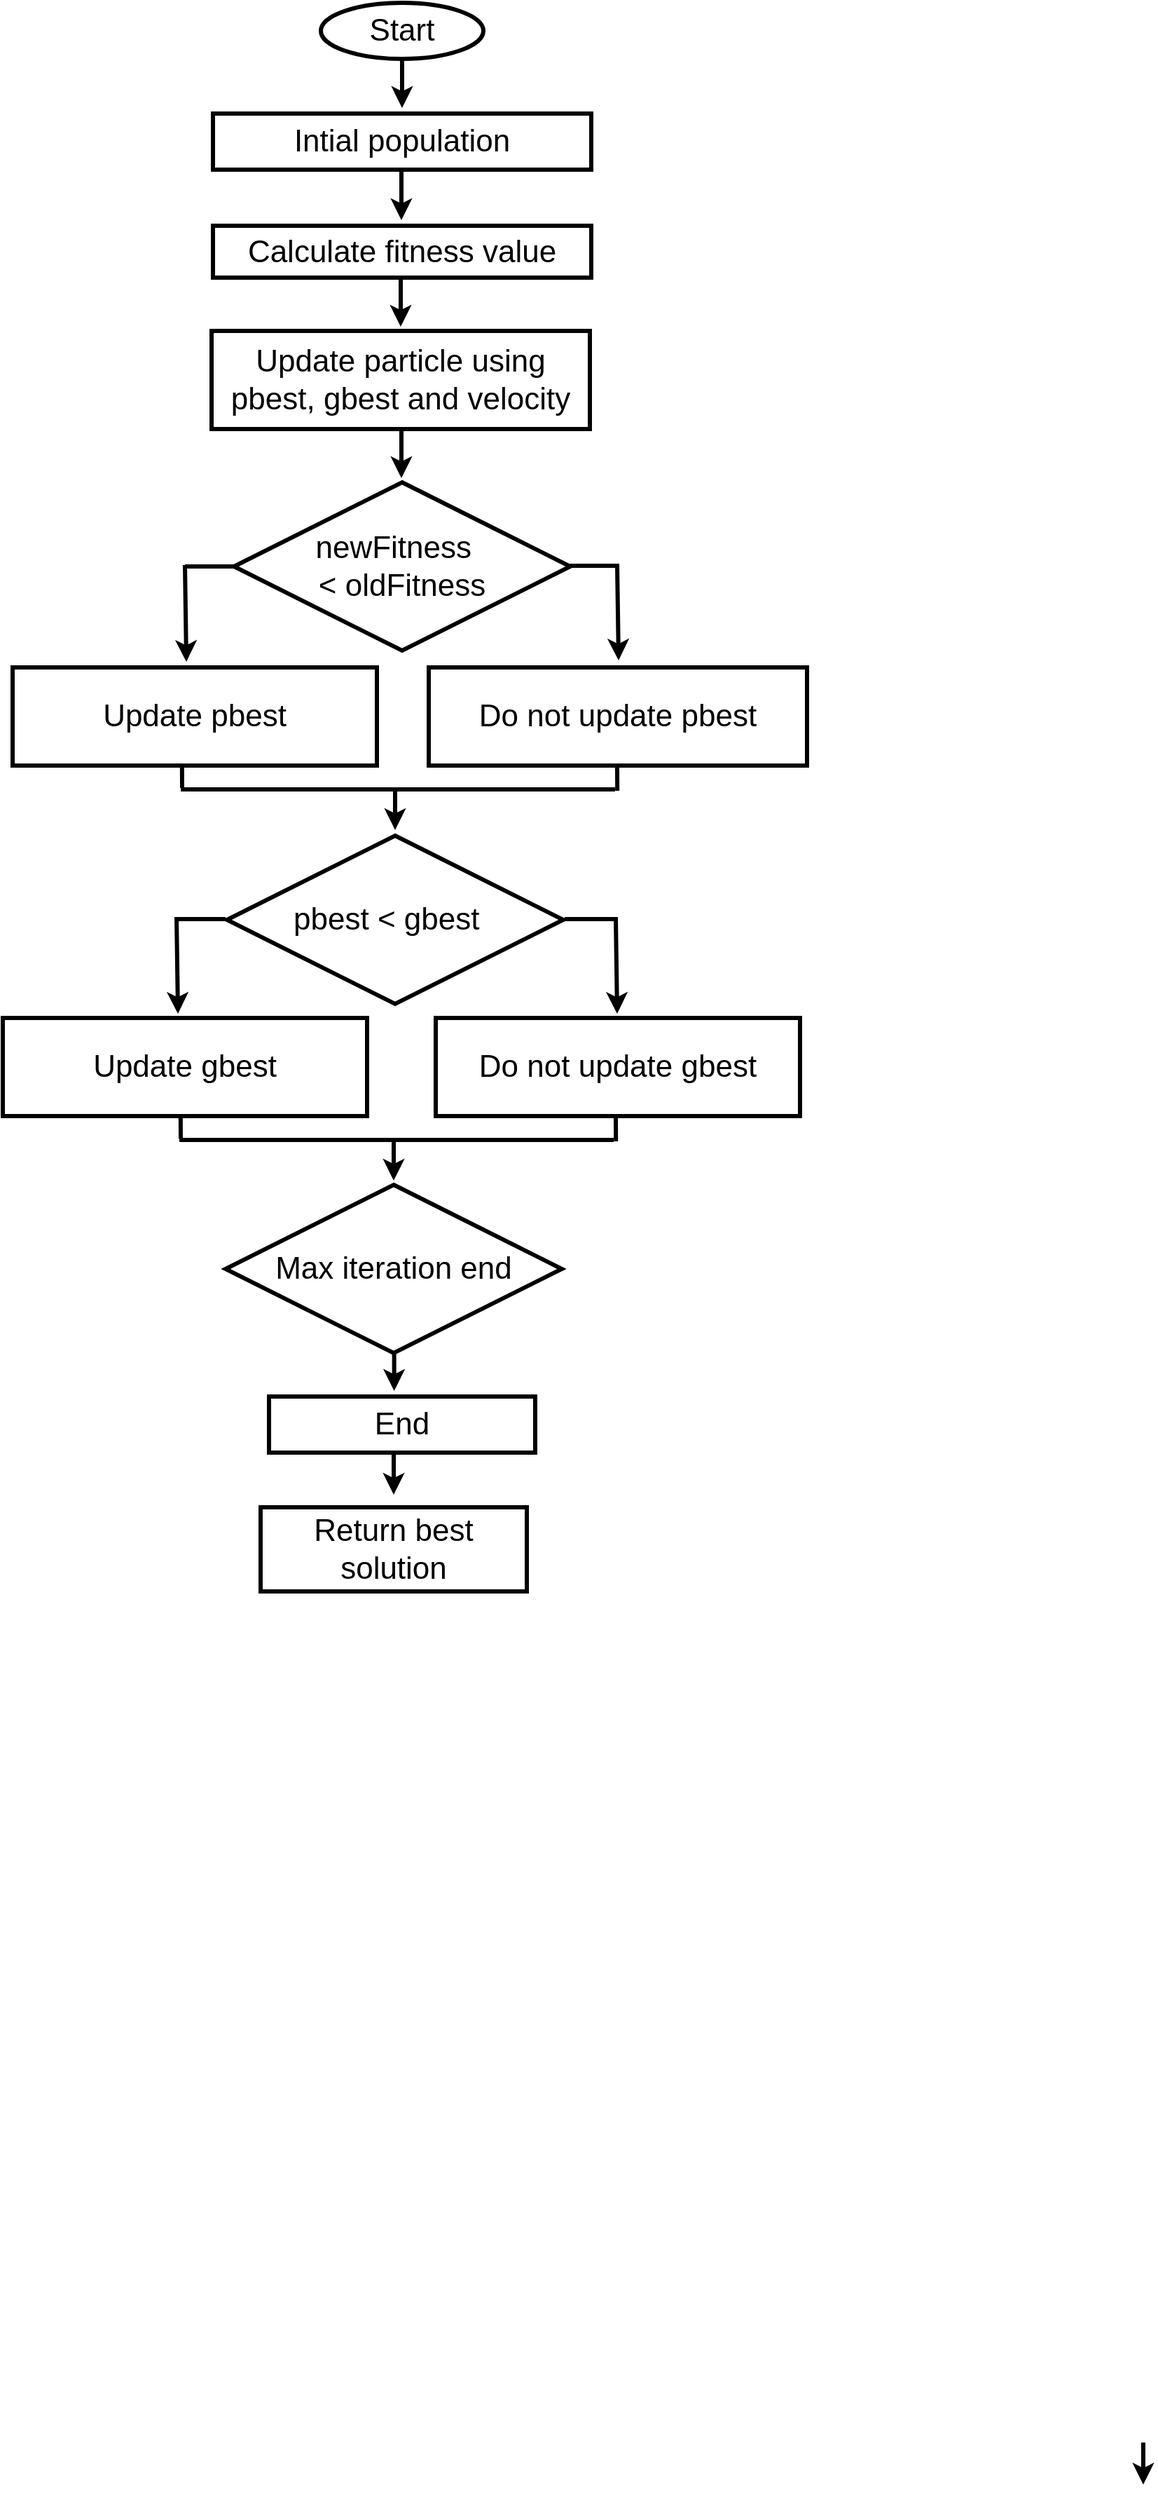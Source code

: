 <mxfile version="13.9.7" type="github">
  <diagram id="FKgOVd6op9hLZ679U8hH" name="Page-1">
    <mxGraphModel dx="1157" dy="524" grid="1" gridSize="10" guides="1" tooltips="1" connect="1" arrows="1" fold="1" page="1" pageScale="1" pageWidth="827" pageHeight="1169" math="0" shadow="0">
      <root>
        <mxCell id="0" />
        <mxCell id="1" parent="0" />
        <mxCell id="yrOu8FVgPzleTjh1yl-w-39" value="" style="endArrow=classic;html=1;strokeWidth=3;fontSize=22;entryX=0.5;entryY=0;entryDx=0;entryDy=0;" edge="1" parent="1">
          <mxGeometry x="-9.67" y="389" width="50" height="50" as="geometry">
            <mxPoint x="409.33" y="996" as="sourcePoint" />
            <mxPoint x="409.33" y="1026" as="targetPoint" />
          </mxGeometry>
        </mxCell>
        <mxCell id="yrOu8FVgPzleTjh1yl-w-48" value="" style="endArrow=classic;html=1;strokeWidth=3;fontSize=22;" edge="1" parent="1">
          <mxGeometry x="130" y="36" width="50" height="50" as="geometry">
            <mxPoint x="409" y="1067" as="sourcePoint" />
            <mxPoint x="409" y="1100" as="targetPoint" />
          </mxGeometry>
        </mxCell>
        <mxCell id="yrOu8FVgPzleTjh1yl-w-14" value="" style="endArrow=classic;html=1;fontSize=22;exitX=0.5;exitY=1;exitDx=0;exitDy=0;entryX=0.5;entryY=0;entryDx=0;entryDy=0;strokeWidth=3;" edge="1" parent="1">
          <mxGeometry x="130" y="36" width="50" height="50" as="geometry">
            <mxPoint x="415" y="72" as="sourcePoint" />
            <mxPoint x="415" y="111" as="targetPoint" />
          </mxGeometry>
        </mxCell>
        <mxCell id="yrOu8FVgPzleTjh1yl-w-1" value="Start" style="ellipse;whiteSpace=wrap;html=1;fontSize=22;strokeWidth=3;" vertex="1" parent="1">
          <mxGeometry x="357" y="36" width="116" height="40" as="geometry" />
        </mxCell>
        <mxCell id="yrOu8FVgPzleTjh1yl-w-2" value="Intial population" style="rounded=0;whiteSpace=wrap;html=1;fontSize=22;strokeWidth=3;" vertex="1" parent="1">
          <mxGeometry x="280" y="115" width="270" height="40" as="geometry" />
        </mxCell>
        <mxCell id="yrOu8FVgPzleTjh1yl-w-3" value="Calculate fitness value" style="rounded=0;whiteSpace=wrap;html=1;fontSize=22;strokeWidth=3;" vertex="1" parent="1">
          <mxGeometry x="280" y="195" width="270" height="37" as="geometry" />
        </mxCell>
        <mxCell id="yrOu8FVgPzleTjh1yl-w-4" value="Update particle using pbest, gbest and velocity" style="rounded=0;whiteSpace=wrap;html=1;fontSize=22;strokeWidth=3;" vertex="1" parent="1">
          <mxGeometry x="279" y="270" width="270" height="70" as="geometry" />
        </mxCell>
        <mxCell id="yrOu8FVgPzleTjh1yl-w-5" value="newFitness&amp;nbsp;&amp;nbsp;&lt;br&gt;&amp;lt; oldFitness" style="rhombus;whiteSpace=wrap;html=1;fontSize=22;strokeWidth=3;" vertex="1" parent="1">
          <mxGeometry x="295" y="378" width="240" height="120" as="geometry" />
        </mxCell>
        <mxCell id="yrOu8FVgPzleTjh1yl-w-6" value="Update pbest" style="rounded=0;whiteSpace=wrap;html=1;fontSize=22;strokeWidth=3;" vertex="1" parent="1">
          <mxGeometry x="137" y="510" width="260" height="70" as="geometry" />
        </mxCell>
        <mxCell id="yrOu8FVgPzleTjh1yl-w-7" value="Do not update pbest" style="rounded=0;whiteSpace=wrap;html=1;fontSize=22;strokeWidth=3;" vertex="1" parent="1">
          <mxGeometry x="434" y="510" width="270" height="70" as="geometry" />
        </mxCell>
        <mxCell id="yrOu8FVgPzleTjh1yl-w-8" value="pbest &amp;lt; gbest&amp;nbsp;&amp;nbsp;&lt;br&gt;" style="rhombus;whiteSpace=wrap;html=1;fontSize=22;strokeWidth=3;" vertex="1" parent="1">
          <mxGeometry x="290" y="630" width="240" height="120" as="geometry" />
        </mxCell>
        <mxCell id="yrOu8FVgPzleTjh1yl-w-9" value="Update gbest" style="rounded=0;whiteSpace=wrap;html=1;fontSize=22;strokeWidth=3;" vertex="1" parent="1">
          <mxGeometry x="130" y="760" width="260" height="70" as="geometry" />
        </mxCell>
        <mxCell id="yrOu8FVgPzleTjh1yl-w-10" value="Do not update gbest" style="rounded=0;whiteSpace=wrap;html=1;fontSize=22;strokeWidth=3;" vertex="1" parent="1">
          <mxGeometry x="439" y="760" width="260" height="70" as="geometry" />
        </mxCell>
        <mxCell id="yrOu8FVgPzleTjh1yl-w-11" value="Max iteration end" style="rhombus;whiteSpace=wrap;html=1;fontSize=22;strokeWidth=3;" vertex="1" parent="1">
          <mxGeometry x="289" y="879" width="240" height="120" as="geometry" />
        </mxCell>
        <mxCell id="yrOu8FVgPzleTjh1yl-w-12" value="End" style="rounded=0;whiteSpace=wrap;html=1;fontSize=22;strokeWidth=3;" vertex="1" parent="1">
          <mxGeometry x="320" y="1030" width="190" height="40" as="geometry" />
        </mxCell>
        <mxCell id="yrOu8FVgPzleTjh1yl-w-13" value="Return best solution" style="rounded=0;whiteSpace=wrap;html=1;fontSize=22;strokeWidth=3;" vertex="1" parent="1">
          <mxGeometry x="314" y="1109" width="190" height="60" as="geometry" />
        </mxCell>
        <mxCell id="yrOu8FVgPzleTjh1yl-w-15" value="" style="endArrow=classic;html=1;fontSize=22;exitX=0.5;exitY=1;exitDx=0;exitDy=0;entryX=0.5;entryY=0;entryDx=0;entryDy=0;strokeWidth=3;" edge="1" parent="1">
          <mxGeometry x="130" y="36" width="50" height="50" as="geometry">
            <mxPoint x="414.5" y="156" as="sourcePoint" />
            <mxPoint x="414.5" y="191" as="targetPoint" />
          </mxGeometry>
        </mxCell>
        <mxCell id="yrOu8FVgPzleTjh1yl-w-16" value="" style="endArrow=classic;html=1;fontSize=22;exitX=0.5;exitY=1;exitDx=0;exitDy=0;entryX=0.5;entryY=0;entryDx=0;entryDy=0;strokeWidth=3;" edge="1" parent="1">
          <mxGeometry x="130" y="36" width="50" height="50" as="geometry">
            <mxPoint x="414" y="232" as="sourcePoint" />
            <mxPoint x="414" y="267" as="targetPoint" />
          </mxGeometry>
        </mxCell>
        <mxCell id="yrOu8FVgPzleTjh1yl-w-17" value="" style="endArrow=classic;html=1;fontSize=22;exitX=0.5;exitY=1;exitDx=0;exitDy=0;entryX=0.5;entryY=0;entryDx=0;entryDy=0;strokeWidth=3;" edge="1" parent="1">
          <mxGeometry x="130" y="36" width="50" height="50" as="geometry">
            <mxPoint x="414.5" y="340" as="sourcePoint" />
            <mxPoint x="414.5" y="375" as="targetPoint" />
          </mxGeometry>
        </mxCell>
        <mxCell id="yrOu8FVgPzleTjh1yl-w-18" value="" style="endArrow=none;html=1;strokeWidth=3;fontSize=22;" edge="1" parent="1">
          <mxGeometry x="130" y="36" width="50" height="50" as="geometry">
            <mxPoint x="260" y="438" as="sourcePoint" />
            <mxPoint x="295" y="438" as="targetPoint" />
          </mxGeometry>
        </mxCell>
        <mxCell id="yrOu8FVgPzleTjh1yl-w-19" value="" style="endArrow=classic;html=1;strokeWidth=3;fontSize=22;entryX=0.477;entryY=-0.014;entryDx=0;entryDy=0;entryPerimeter=0;" edge="1" parent="1">
          <mxGeometry x="130" y="36" width="50" height="50" as="geometry">
            <mxPoint x="260" y="437" as="sourcePoint" />
            <mxPoint x="261.02" y="506.02" as="targetPoint" />
          </mxGeometry>
        </mxCell>
        <mxCell id="yrOu8FVgPzleTjh1yl-w-20" value="" style="endArrow=none;html=1;strokeWidth=3;fontSize=22;" edge="1" parent="1">
          <mxGeometry x="130" y="36" width="50" height="50" as="geometry">
            <mxPoint x="535" y="437.5" as="sourcePoint" />
            <mxPoint x="570" y="437.5" as="targetPoint" />
          </mxGeometry>
        </mxCell>
        <mxCell id="yrOu8FVgPzleTjh1yl-w-21" value="" style="endArrow=classic;html=1;strokeWidth=3;fontSize=22;entryX=0.477;entryY=-0.014;entryDx=0;entryDy=0;entryPerimeter=0;" edge="1" parent="1">
          <mxGeometry x="130" y="36" width="50" height="50" as="geometry">
            <mxPoint x="568.49" y="436" as="sourcePoint" />
            <mxPoint x="569.51" y="505.02" as="targetPoint" />
          </mxGeometry>
        </mxCell>
        <mxCell id="yrOu8FVgPzleTjh1yl-w-27" value="" style="endArrow=none;html=1;strokeWidth=3;fontSize=22;" edge="1" parent="1">
          <mxGeometry x="130" y="36" width="50" height="50" as="geometry">
            <mxPoint x="254" y="689.5" as="sourcePoint" />
            <mxPoint x="289" y="689.5" as="targetPoint" />
          </mxGeometry>
        </mxCell>
        <mxCell id="yrOu8FVgPzleTjh1yl-w-28" value="" style="endArrow=none;html=1;strokeWidth=3;fontSize=22;" edge="1" parent="1">
          <mxGeometry x="130" y="36" width="50" height="50" as="geometry">
            <mxPoint x="531" y="689.5" as="sourcePoint" />
            <mxPoint x="566" y="689.5" as="targetPoint" />
          </mxGeometry>
        </mxCell>
        <mxCell id="yrOu8FVgPzleTjh1yl-w-29" value="" style="endArrow=classic;html=1;strokeWidth=3;fontSize=22;entryX=0.477;entryY=-0.014;entryDx=0;entryDy=0;entryPerimeter=0;" edge="1" parent="1">
          <mxGeometry x="130" y="36" width="50" height="50" as="geometry">
            <mxPoint x="254" y="688" as="sourcePoint" />
            <mxPoint x="255.02" y="757.02" as="targetPoint" />
          </mxGeometry>
        </mxCell>
        <mxCell id="yrOu8FVgPzleTjh1yl-w-30" value="" style="endArrow=classic;html=1;strokeWidth=3;fontSize=22;entryX=0.477;entryY=-0.014;entryDx=0;entryDy=0;entryPerimeter=0;" edge="1" parent="1">
          <mxGeometry x="130" y="36" width="50" height="50" as="geometry">
            <mxPoint x="567.49" y="688" as="sourcePoint" />
            <mxPoint x="568.51" y="757.02" as="targetPoint" />
          </mxGeometry>
        </mxCell>
        <mxCell id="yrOu8FVgPzleTjh1yl-w-32" value="" style="group" vertex="1" connectable="0" parent="1">
          <mxGeometry x="256" y="829.01" width="311.6" height="46.99" as="geometry" />
        </mxCell>
        <mxCell id="yrOu8FVgPzleTjh1yl-w-33" value="" style="endArrow=none;html=1;strokeWidth=3;fontSize=22;" edge="1" parent="yrOu8FVgPzleTjh1yl-w-32">
          <mxGeometry width="50" height="50" relative="1" as="geometry">
            <mxPoint y="17.99" as="sourcePoint" />
            <mxPoint x="310" y="17.99" as="targetPoint" />
          </mxGeometry>
        </mxCell>
        <mxCell id="yrOu8FVgPzleTjh1yl-w-34" value="" style="endArrow=none;html=1;strokeWidth=3;fontSize=22;entryX=0.465;entryY=1.043;entryDx=0;entryDy=0;entryPerimeter=0;" edge="1" parent="yrOu8FVgPzleTjh1yl-w-32">
          <mxGeometry width="50" height="50" relative="1" as="geometry">
            <mxPoint x="1" y="16.99" as="sourcePoint" />
            <mxPoint x="0.9" as="targetPoint" />
          </mxGeometry>
        </mxCell>
        <mxCell id="yrOu8FVgPzleTjh1yl-w-35" value="" style="endArrow=none;html=1;strokeWidth=3;fontSize=22;entryX=0.465;entryY=1.043;entryDx=0;entryDy=0;entryPerimeter=0;" edge="1" parent="yrOu8FVgPzleTjh1yl-w-32">
          <mxGeometry width="50" height="50" relative="1" as="geometry">
            <mxPoint x="311.6" y="18.98" as="sourcePoint" />
            <mxPoint x="311.5" y="1.99" as="targetPoint" />
          </mxGeometry>
        </mxCell>
        <mxCell id="yrOu8FVgPzleTjh1yl-w-36" value="" style="endArrow=classic;html=1;strokeWidth=3;fontSize=22;entryX=0.5;entryY=0;entryDx=0;entryDy=0;" edge="1" parent="yrOu8FVgPzleTjh1yl-w-32">
          <mxGeometry width="50" height="50" relative="1" as="geometry">
            <mxPoint x="153" y="16.99" as="sourcePoint" />
            <mxPoint x="153" y="46.99" as="targetPoint" />
          </mxGeometry>
        </mxCell>
        <mxCell id="yrOu8FVgPzleTjh1yl-w-22" value="" style="endArrow=none;html=1;strokeWidth=3;fontSize=22;" edge="1" parent="1">
          <mxGeometry x="257" y="579" width="50" height="50" as="geometry">
            <mxPoint x="257" y="596.99" as="sourcePoint" />
            <mxPoint x="567" y="596.99" as="targetPoint" />
          </mxGeometry>
        </mxCell>
        <mxCell id="yrOu8FVgPzleTjh1yl-w-24" value="" style="endArrow=none;html=1;strokeWidth=3;fontSize=22;entryX=0.465;entryY=1.043;entryDx=0;entryDy=0;entryPerimeter=0;" edge="1" parent="1">
          <mxGeometry x="257" y="579" width="50" height="50" as="geometry">
            <mxPoint x="258" y="595.99" as="sourcePoint" />
            <mxPoint x="257.9" y="579" as="targetPoint" />
          </mxGeometry>
        </mxCell>
        <mxCell id="yrOu8FVgPzleTjh1yl-w-25" value="" style="endArrow=none;html=1;strokeWidth=3;fontSize=22;entryX=0.465;entryY=1.043;entryDx=0;entryDy=0;entryPerimeter=0;" edge="1" parent="1">
          <mxGeometry x="257" y="579" width="50" height="50" as="geometry">
            <mxPoint x="568.6" y="597.98" as="sourcePoint" />
            <mxPoint x="568.5" y="580.99" as="targetPoint" />
          </mxGeometry>
        </mxCell>
        <mxCell id="yrOu8FVgPzleTjh1yl-w-26" value="" style="endArrow=classic;html=1;strokeWidth=3;fontSize=22;entryX=0.5;entryY=0;entryDx=0;entryDy=0;" edge="1" parent="1">
          <mxGeometry x="257" y="579" width="50" height="50" as="geometry">
            <mxPoint x="410" y="595.99" as="sourcePoint" />
            <mxPoint x="410" y="625.99" as="targetPoint" />
          </mxGeometry>
        </mxCell>
        <mxCell id="yrOu8FVgPzleTjh1yl-w-47" value="" style="endArrow=classic;html=1;strokeWidth=3;fontSize=22;entryX=0.5;entryY=0;entryDx=0;entryDy=0;" edge="1" parent="1">
          <mxGeometry x="257" y="579" width="50" height="50" as="geometry">
            <mxPoint x="944" y="1776.01" as="sourcePoint" />
            <mxPoint x="944" y="1806.01" as="targetPoint" />
          </mxGeometry>
        </mxCell>
      </root>
    </mxGraphModel>
  </diagram>
</mxfile>

